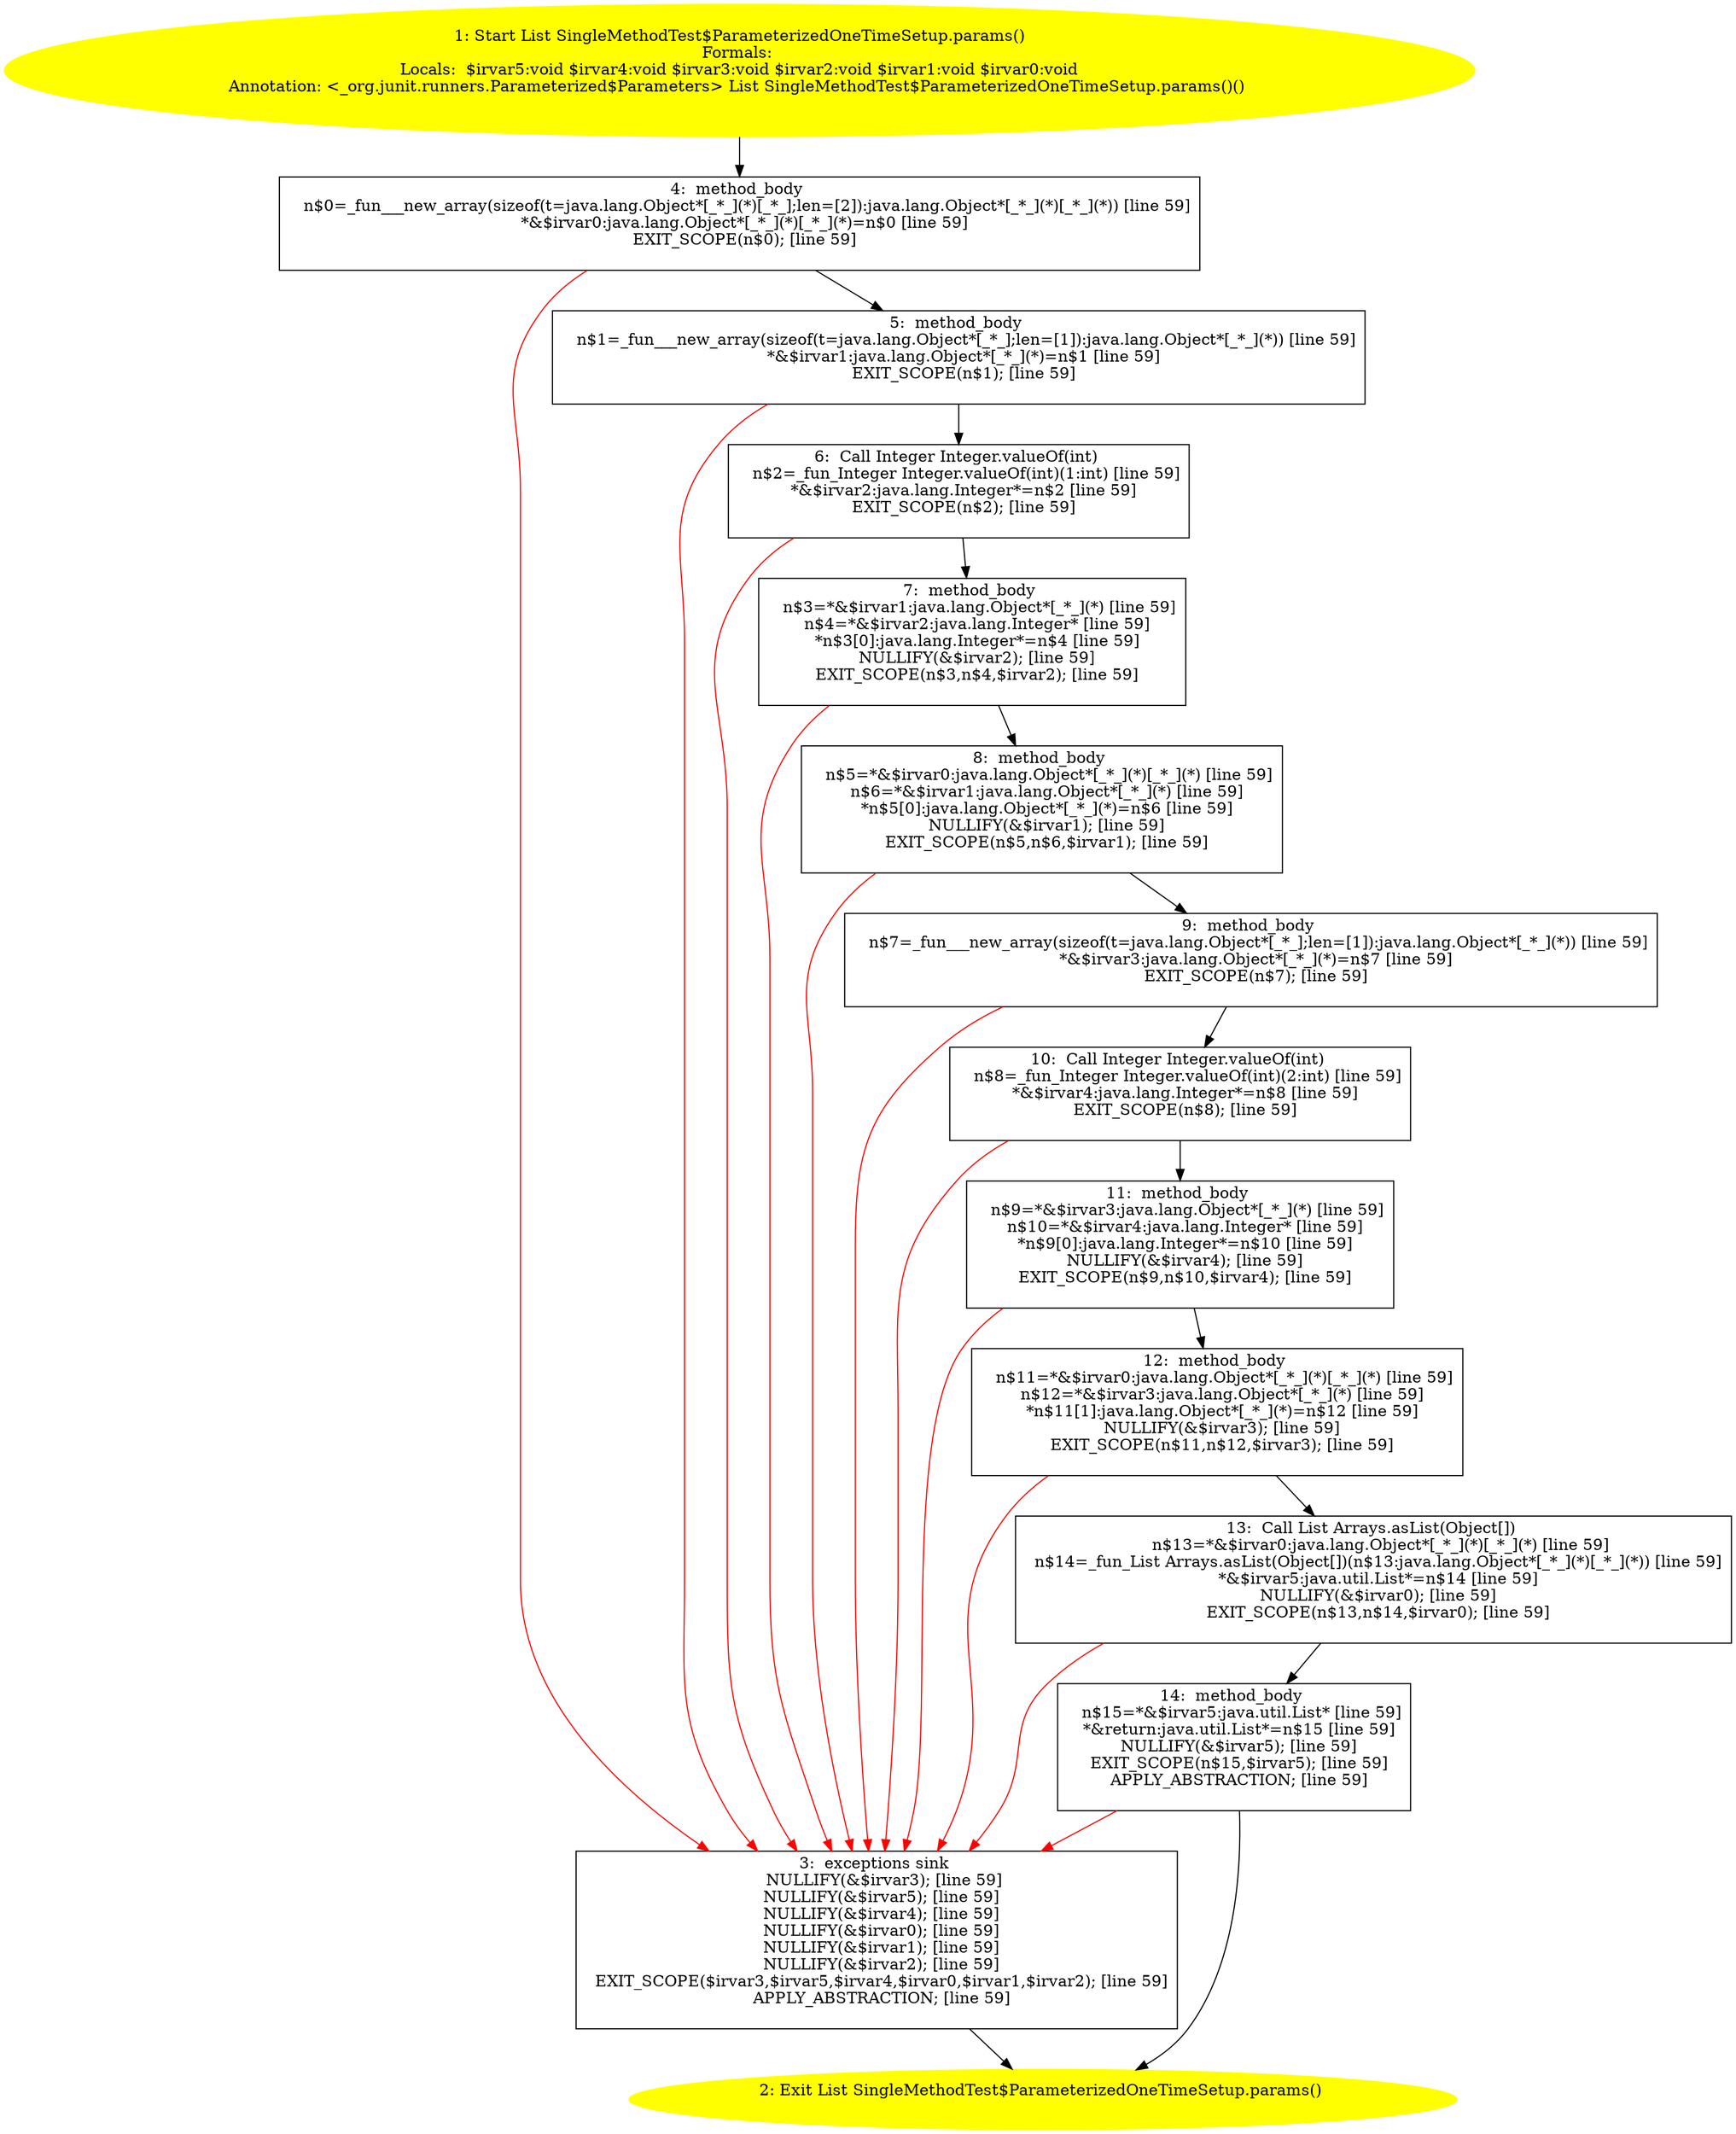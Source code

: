 /* @generated */
digraph cfg {
"org.junit.tests.manipulation.SingleMethodTest$ParameterizedOneTimeSetup.params():java.util.List.3b4dfe7a7797e9ad706928623de4b9e5_1" [label="1: Start List SingleMethodTest$ParameterizedOneTimeSetup.params()\nFormals: \nLocals:  $irvar5:void $irvar4:void $irvar3:void $irvar2:void $irvar1:void $irvar0:void\nAnnotation: <_org.junit.runners.Parameterized$Parameters> List SingleMethodTest$ParameterizedOneTimeSetup.params()() \n  " color=yellow style=filled]
	

	 "org.junit.tests.manipulation.SingleMethodTest$ParameterizedOneTimeSetup.params():java.util.List.3b4dfe7a7797e9ad706928623de4b9e5_1" -> "org.junit.tests.manipulation.SingleMethodTest$ParameterizedOneTimeSetup.params():java.util.List.3b4dfe7a7797e9ad706928623de4b9e5_4" ;
"org.junit.tests.manipulation.SingleMethodTest$ParameterizedOneTimeSetup.params():java.util.List.3b4dfe7a7797e9ad706928623de4b9e5_2" [label="2: Exit List SingleMethodTest$ParameterizedOneTimeSetup.params() \n  " color=yellow style=filled]
	

"org.junit.tests.manipulation.SingleMethodTest$ParameterizedOneTimeSetup.params():java.util.List.3b4dfe7a7797e9ad706928623de4b9e5_3" [label="3:  exceptions sink \n   NULLIFY(&$irvar3); [line 59]\n  NULLIFY(&$irvar5); [line 59]\n  NULLIFY(&$irvar4); [line 59]\n  NULLIFY(&$irvar0); [line 59]\n  NULLIFY(&$irvar1); [line 59]\n  NULLIFY(&$irvar2); [line 59]\n  EXIT_SCOPE($irvar3,$irvar5,$irvar4,$irvar0,$irvar1,$irvar2); [line 59]\n  APPLY_ABSTRACTION; [line 59]\n " shape="box"]
	

	 "org.junit.tests.manipulation.SingleMethodTest$ParameterizedOneTimeSetup.params():java.util.List.3b4dfe7a7797e9ad706928623de4b9e5_3" -> "org.junit.tests.manipulation.SingleMethodTest$ParameterizedOneTimeSetup.params():java.util.List.3b4dfe7a7797e9ad706928623de4b9e5_2" ;
"org.junit.tests.manipulation.SingleMethodTest$ParameterizedOneTimeSetup.params():java.util.List.3b4dfe7a7797e9ad706928623de4b9e5_4" [label="4:  method_body \n   n$0=_fun___new_array(sizeof(t=java.lang.Object*[_*_](*)[_*_];len=[2]):java.lang.Object*[_*_](*)[_*_](*)) [line 59]\n  *&$irvar0:java.lang.Object*[_*_](*)[_*_](*)=n$0 [line 59]\n  EXIT_SCOPE(n$0); [line 59]\n " shape="box"]
	

	 "org.junit.tests.manipulation.SingleMethodTest$ParameterizedOneTimeSetup.params():java.util.List.3b4dfe7a7797e9ad706928623de4b9e5_4" -> "org.junit.tests.manipulation.SingleMethodTest$ParameterizedOneTimeSetup.params():java.util.List.3b4dfe7a7797e9ad706928623de4b9e5_5" ;
	 "org.junit.tests.manipulation.SingleMethodTest$ParameterizedOneTimeSetup.params():java.util.List.3b4dfe7a7797e9ad706928623de4b9e5_4" -> "org.junit.tests.manipulation.SingleMethodTest$ParameterizedOneTimeSetup.params():java.util.List.3b4dfe7a7797e9ad706928623de4b9e5_3" [color="red" ];
"org.junit.tests.manipulation.SingleMethodTest$ParameterizedOneTimeSetup.params():java.util.List.3b4dfe7a7797e9ad706928623de4b9e5_5" [label="5:  method_body \n   n$1=_fun___new_array(sizeof(t=java.lang.Object*[_*_];len=[1]):java.lang.Object*[_*_](*)) [line 59]\n  *&$irvar1:java.lang.Object*[_*_](*)=n$1 [line 59]\n  EXIT_SCOPE(n$1); [line 59]\n " shape="box"]
	

	 "org.junit.tests.manipulation.SingleMethodTest$ParameterizedOneTimeSetup.params():java.util.List.3b4dfe7a7797e9ad706928623de4b9e5_5" -> "org.junit.tests.manipulation.SingleMethodTest$ParameterizedOneTimeSetup.params():java.util.List.3b4dfe7a7797e9ad706928623de4b9e5_6" ;
	 "org.junit.tests.manipulation.SingleMethodTest$ParameterizedOneTimeSetup.params():java.util.List.3b4dfe7a7797e9ad706928623de4b9e5_5" -> "org.junit.tests.manipulation.SingleMethodTest$ParameterizedOneTimeSetup.params():java.util.List.3b4dfe7a7797e9ad706928623de4b9e5_3" [color="red" ];
"org.junit.tests.manipulation.SingleMethodTest$ParameterizedOneTimeSetup.params():java.util.List.3b4dfe7a7797e9ad706928623de4b9e5_6" [label="6:  Call Integer Integer.valueOf(int) \n   n$2=_fun_Integer Integer.valueOf(int)(1:int) [line 59]\n  *&$irvar2:java.lang.Integer*=n$2 [line 59]\n  EXIT_SCOPE(n$2); [line 59]\n " shape="box"]
	

	 "org.junit.tests.manipulation.SingleMethodTest$ParameterizedOneTimeSetup.params():java.util.List.3b4dfe7a7797e9ad706928623de4b9e5_6" -> "org.junit.tests.manipulation.SingleMethodTest$ParameterizedOneTimeSetup.params():java.util.List.3b4dfe7a7797e9ad706928623de4b9e5_7" ;
	 "org.junit.tests.manipulation.SingleMethodTest$ParameterizedOneTimeSetup.params():java.util.List.3b4dfe7a7797e9ad706928623de4b9e5_6" -> "org.junit.tests.manipulation.SingleMethodTest$ParameterizedOneTimeSetup.params():java.util.List.3b4dfe7a7797e9ad706928623de4b9e5_3" [color="red" ];
"org.junit.tests.manipulation.SingleMethodTest$ParameterizedOneTimeSetup.params():java.util.List.3b4dfe7a7797e9ad706928623de4b9e5_7" [label="7:  method_body \n   n$3=*&$irvar1:java.lang.Object*[_*_](*) [line 59]\n  n$4=*&$irvar2:java.lang.Integer* [line 59]\n  *n$3[0]:java.lang.Integer*=n$4 [line 59]\n  NULLIFY(&$irvar2); [line 59]\n  EXIT_SCOPE(n$3,n$4,$irvar2); [line 59]\n " shape="box"]
	

	 "org.junit.tests.manipulation.SingleMethodTest$ParameterizedOneTimeSetup.params():java.util.List.3b4dfe7a7797e9ad706928623de4b9e5_7" -> "org.junit.tests.manipulation.SingleMethodTest$ParameterizedOneTimeSetup.params():java.util.List.3b4dfe7a7797e9ad706928623de4b9e5_8" ;
	 "org.junit.tests.manipulation.SingleMethodTest$ParameterizedOneTimeSetup.params():java.util.List.3b4dfe7a7797e9ad706928623de4b9e5_7" -> "org.junit.tests.manipulation.SingleMethodTest$ParameterizedOneTimeSetup.params():java.util.List.3b4dfe7a7797e9ad706928623de4b9e5_3" [color="red" ];
"org.junit.tests.manipulation.SingleMethodTest$ParameterizedOneTimeSetup.params():java.util.List.3b4dfe7a7797e9ad706928623de4b9e5_8" [label="8:  method_body \n   n$5=*&$irvar0:java.lang.Object*[_*_](*)[_*_](*) [line 59]\n  n$6=*&$irvar1:java.lang.Object*[_*_](*) [line 59]\n  *n$5[0]:java.lang.Object*[_*_](*)=n$6 [line 59]\n  NULLIFY(&$irvar1); [line 59]\n  EXIT_SCOPE(n$5,n$6,$irvar1); [line 59]\n " shape="box"]
	

	 "org.junit.tests.manipulation.SingleMethodTest$ParameterizedOneTimeSetup.params():java.util.List.3b4dfe7a7797e9ad706928623de4b9e5_8" -> "org.junit.tests.manipulation.SingleMethodTest$ParameterizedOneTimeSetup.params():java.util.List.3b4dfe7a7797e9ad706928623de4b9e5_9" ;
	 "org.junit.tests.manipulation.SingleMethodTest$ParameterizedOneTimeSetup.params():java.util.List.3b4dfe7a7797e9ad706928623de4b9e5_8" -> "org.junit.tests.manipulation.SingleMethodTest$ParameterizedOneTimeSetup.params():java.util.List.3b4dfe7a7797e9ad706928623de4b9e5_3" [color="red" ];
"org.junit.tests.manipulation.SingleMethodTest$ParameterizedOneTimeSetup.params():java.util.List.3b4dfe7a7797e9ad706928623de4b9e5_9" [label="9:  method_body \n   n$7=_fun___new_array(sizeof(t=java.lang.Object*[_*_];len=[1]):java.lang.Object*[_*_](*)) [line 59]\n  *&$irvar3:java.lang.Object*[_*_](*)=n$7 [line 59]\n  EXIT_SCOPE(n$7); [line 59]\n " shape="box"]
	

	 "org.junit.tests.manipulation.SingleMethodTest$ParameterizedOneTimeSetup.params():java.util.List.3b4dfe7a7797e9ad706928623de4b9e5_9" -> "org.junit.tests.manipulation.SingleMethodTest$ParameterizedOneTimeSetup.params():java.util.List.3b4dfe7a7797e9ad706928623de4b9e5_10" ;
	 "org.junit.tests.manipulation.SingleMethodTest$ParameterizedOneTimeSetup.params():java.util.List.3b4dfe7a7797e9ad706928623de4b9e5_9" -> "org.junit.tests.manipulation.SingleMethodTest$ParameterizedOneTimeSetup.params():java.util.List.3b4dfe7a7797e9ad706928623de4b9e5_3" [color="red" ];
"org.junit.tests.manipulation.SingleMethodTest$ParameterizedOneTimeSetup.params():java.util.List.3b4dfe7a7797e9ad706928623de4b9e5_10" [label="10:  Call Integer Integer.valueOf(int) \n   n$8=_fun_Integer Integer.valueOf(int)(2:int) [line 59]\n  *&$irvar4:java.lang.Integer*=n$8 [line 59]\n  EXIT_SCOPE(n$8); [line 59]\n " shape="box"]
	

	 "org.junit.tests.manipulation.SingleMethodTest$ParameterizedOneTimeSetup.params():java.util.List.3b4dfe7a7797e9ad706928623de4b9e5_10" -> "org.junit.tests.manipulation.SingleMethodTest$ParameterizedOneTimeSetup.params():java.util.List.3b4dfe7a7797e9ad706928623de4b9e5_11" ;
	 "org.junit.tests.manipulation.SingleMethodTest$ParameterizedOneTimeSetup.params():java.util.List.3b4dfe7a7797e9ad706928623de4b9e5_10" -> "org.junit.tests.manipulation.SingleMethodTest$ParameterizedOneTimeSetup.params():java.util.List.3b4dfe7a7797e9ad706928623de4b9e5_3" [color="red" ];
"org.junit.tests.manipulation.SingleMethodTest$ParameterizedOneTimeSetup.params():java.util.List.3b4dfe7a7797e9ad706928623de4b9e5_11" [label="11:  method_body \n   n$9=*&$irvar3:java.lang.Object*[_*_](*) [line 59]\n  n$10=*&$irvar4:java.lang.Integer* [line 59]\n  *n$9[0]:java.lang.Integer*=n$10 [line 59]\n  NULLIFY(&$irvar4); [line 59]\n  EXIT_SCOPE(n$9,n$10,$irvar4); [line 59]\n " shape="box"]
	

	 "org.junit.tests.manipulation.SingleMethodTest$ParameterizedOneTimeSetup.params():java.util.List.3b4dfe7a7797e9ad706928623de4b9e5_11" -> "org.junit.tests.manipulation.SingleMethodTest$ParameterizedOneTimeSetup.params():java.util.List.3b4dfe7a7797e9ad706928623de4b9e5_12" ;
	 "org.junit.tests.manipulation.SingleMethodTest$ParameterizedOneTimeSetup.params():java.util.List.3b4dfe7a7797e9ad706928623de4b9e5_11" -> "org.junit.tests.manipulation.SingleMethodTest$ParameterizedOneTimeSetup.params():java.util.List.3b4dfe7a7797e9ad706928623de4b9e5_3" [color="red" ];
"org.junit.tests.manipulation.SingleMethodTest$ParameterizedOneTimeSetup.params():java.util.List.3b4dfe7a7797e9ad706928623de4b9e5_12" [label="12:  method_body \n   n$11=*&$irvar0:java.lang.Object*[_*_](*)[_*_](*) [line 59]\n  n$12=*&$irvar3:java.lang.Object*[_*_](*) [line 59]\n  *n$11[1]:java.lang.Object*[_*_](*)=n$12 [line 59]\n  NULLIFY(&$irvar3); [line 59]\n  EXIT_SCOPE(n$11,n$12,$irvar3); [line 59]\n " shape="box"]
	

	 "org.junit.tests.manipulation.SingleMethodTest$ParameterizedOneTimeSetup.params():java.util.List.3b4dfe7a7797e9ad706928623de4b9e5_12" -> "org.junit.tests.manipulation.SingleMethodTest$ParameterizedOneTimeSetup.params():java.util.List.3b4dfe7a7797e9ad706928623de4b9e5_13" ;
	 "org.junit.tests.manipulation.SingleMethodTest$ParameterizedOneTimeSetup.params():java.util.List.3b4dfe7a7797e9ad706928623de4b9e5_12" -> "org.junit.tests.manipulation.SingleMethodTest$ParameterizedOneTimeSetup.params():java.util.List.3b4dfe7a7797e9ad706928623de4b9e5_3" [color="red" ];
"org.junit.tests.manipulation.SingleMethodTest$ParameterizedOneTimeSetup.params():java.util.List.3b4dfe7a7797e9ad706928623de4b9e5_13" [label="13:  Call List Arrays.asList(Object[]) \n   n$13=*&$irvar0:java.lang.Object*[_*_](*)[_*_](*) [line 59]\n  n$14=_fun_List Arrays.asList(Object[])(n$13:java.lang.Object*[_*_](*)[_*_](*)) [line 59]\n  *&$irvar5:java.util.List*=n$14 [line 59]\n  NULLIFY(&$irvar0); [line 59]\n  EXIT_SCOPE(n$13,n$14,$irvar0); [line 59]\n " shape="box"]
	

	 "org.junit.tests.manipulation.SingleMethodTest$ParameterizedOneTimeSetup.params():java.util.List.3b4dfe7a7797e9ad706928623de4b9e5_13" -> "org.junit.tests.manipulation.SingleMethodTest$ParameterizedOneTimeSetup.params():java.util.List.3b4dfe7a7797e9ad706928623de4b9e5_14" ;
	 "org.junit.tests.manipulation.SingleMethodTest$ParameterizedOneTimeSetup.params():java.util.List.3b4dfe7a7797e9ad706928623de4b9e5_13" -> "org.junit.tests.manipulation.SingleMethodTest$ParameterizedOneTimeSetup.params():java.util.List.3b4dfe7a7797e9ad706928623de4b9e5_3" [color="red" ];
"org.junit.tests.manipulation.SingleMethodTest$ParameterizedOneTimeSetup.params():java.util.List.3b4dfe7a7797e9ad706928623de4b9e5_14" [label="14:  method_body \n   n$15=*&$irvar5:java.util.List* [line 59]\n  *&return:java.util.List*=n$15 [line 59]\n  NULLIFY(&$irvar5); [line 59]\n  EXIT_SCOPE(n$15,$irvar5); [line 59]\n  APPLY_ABSTRACTION; [line 59]\n " shape="box"]
	

	 "org.junit.tests.manipulation.SingleMethodTest$ParameterizedOneTimeSetup.params():java.util.List.3b4dfe7a7797e9ad706928623de4b9e5_14" -> "org.junit.tests.manipulation.SingleMethodTest$ParameterizedOneTimeSetup.params():java.util.List.3b4dfe7a7797e9ad706928623de4b9e5_2" ;
	 "org.junit.tests.manipulation.SingleMethodTest$ParameterizedOneTimeSetup.params():java.util.List.3b4dfe7a7797e9ad706928623de4b9e5_14" -> "org.junit.tests.manipulation.SingleMethodTest$ParameterizedOneTimeSetup.params():java.util.List.3b4dfe7a7797e9ad706928623de4b9e5_3" [color="red" ];
}
